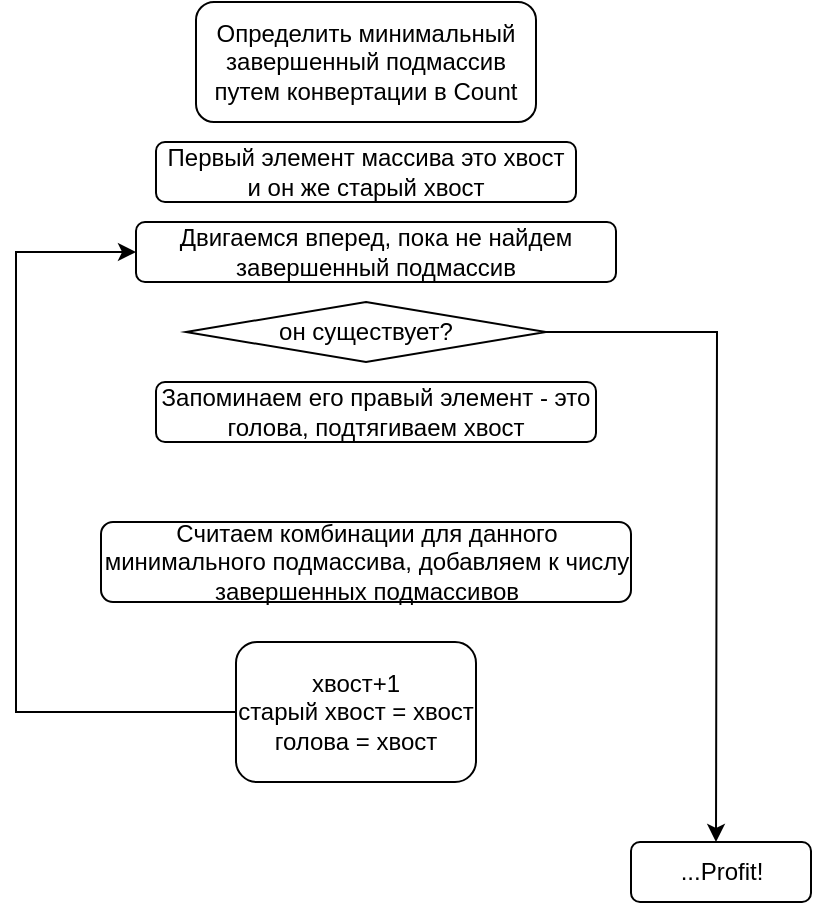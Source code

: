 <mxfile version="26.2.2">
  <diagram id="C5RBs43oDa-KdzZeNtuy" name="Page-1">
    <mxGraphModel dx="1092" dy="788" grid="1" gridSize="10" guides="1" tooltips="1" connect="1" arrows="1" fold="1" page="1" pageScale="1" pageWidth="827" pageHeight="1169" math="0" shadow="0">
      <root>
        <mxCell id="WIyWlLk6GJQsqaUBKTNV-0" />
        <mxCell id="WIyWlLk6GJQsqaUBKTNV-1" parent="WIyWlLk6GJQsqaUBKTNV-0" />
        <mxCell id="i0vNKJ6JLzarwmzzL_m7-1" value="Определить минимальный завершенный подмассив путем конвертации в Count" style="rounded=1;whiteSpace=wrap;html=1;" vertex="1" parent="WIyWlLk6GJQsqaUBKTNV-1">
          <mxGeometry x="300" y="20" width="170" height="60" as="geometry" />
        </mxCell>
        <mxCell id="i0vNKJ6JLzarwmzzL_m7-2" value="Запоминаем его правый элемент - это голова, подтягиваем хвост" style="rounded=1;whiteSpace=wrap;html=1;" vertex="1" parent="WIyWlLk6GJQsqaUBKTNV-1">
          <mxGeometry x="280" y="210" width="220" height="30" as="geometry" />
        </mxCell>
        <mxCell id="i0vNKJ6JLzarwmzzL_m7-7" value="Первый элемент массива это хвост и он же старый хвост" style="rounded=1;whiteSpace=wrap;html=1;" vertex="1" parent="WIyWlLk6GJQsqaUBKTNV-1">
          <mxGeometry x="280" y="90" width="210" height="30" as="geometry" />
        </mxCell>
        <mxCell id="i0vNKJ6JLzarwmzzL_m7-8" value="&lt;span style=&quot;color: rgb(0, 0, 0); font-family: Helvetica; font-size: 12px; font-style: normal; font-variant-ligatures: normal; font-variant-caps: normal; font-weight: 400; letter-spacing: normal; orphans: 2; text-align: center; text-indent: 0px; text-transform: none; widows: 2; word-spacing: 0px; -webkit-text-stroke-width: 0px; white-space: normal; text-decoration-thickness: initial; text-decoration-style: initial; text-decoration-color: initial; float: none; display: inline !important;&quot;&gt;Двигаемся вперед, пока не найдем завершенный подмассив&lt;/span&gt;" style="rounded=1;whiteSpace=wrap;html=1;" vertex="1" parent="WIyWlLk6GJQsqaUBKTNV-1">
          <mxGeometry x="270" y="130" width="240" height="30" as="geometry" />
        </mxCell>
        <mxCell id="i0vNKJ6JLzarwmzzL_m7-21" style="edgeStyle=orthogonalEdgeStyle;rounded=0;orthogonalLoop=1;jettySize=auto;html=1;" edge="1" parent="WIyWlLk6GJQsqaUBKTNV-1" source="i0vNKJ6JLzarwmzzL_m7-9">
          <mxGeometry relative="1" as="geometry">
            <mxPoint x="560" y="440" as="targetPoint" />
          </mxGeometry>
        </mxCell>
        <mxCell id="i0vNKJ6JLzarwmzzL_m7-9" value="он существует?" style="rhombus;whiteSpace=wrap;html=1;" vertex="1" parent="WIyWlLk6GJQsqaUBKTNV-1">
          <mxGeometry x="295" y="170" width="180" height="30" as="geometry" />
        </mxCell>
        <mxCell id="i0vNKJ6JLzarwmzzL_m7-12" value="Считаем комбинации для данного минимального подмассива&lt;span style=&quot;background-color: transparent; color: light-dark(rgb(0, 0, 0), rgb(255, 255, 255));&quot;&gt;, добавляем к числу завершенных подмассивов&lt;/span&gt;" style="rounded=1;whiteSpace=wrap;html=1;" vertex="1" parent="WIyWlLk6GJQsqaUBKTNV-1">
          <mxGeometry x="252.5" y="280" width="265" height="40" as="geometry" />
        </mxCell>
        <mxCell id="i0vNKJ6JLzarwmzzL_m7-19" style="edgeStyle=orthogonalEdgeStyle;rounded=0;orthogonalLoop=1;jettySize=auto;html=1;entryX=0;entryY=0.5;entryDx=0;entryDy=0;" edge="1" parent="WIyWlLk6GJQsqaUBKTNV-1" source="i0vNKJ6JLzarwmzzL_m7-13" target="i0vNKJ6JLzarwmzzL_m7-8">
          <mxGeometry relative="1" as="geometry">
            <Array as="points">
              <mxPoint x="210" y="375" />
              <mxPoint x="210" y="145" />
            </Array>
          </mxGeometry>
        </mxCell>
        <mxCell id="i0vNKJ6JLzarwmzzL_m7-13" value="хвост+1&lt;div&gt;старый хвост = хвост&lt;/div&gt;&lt;div&gt;&lt;div&gt;голова = хвост&lt;/div&gt;&lt;/div&gt;" style="rounded=1;whiteSpace=wrap;html=1;" vertex="1" parent="WIyWlLk6GJQsqaUBKTNV-1">
          <mxGeometry x="320" y="340" width="120" height="70" as="geometry" />
        </mxCell>
        <mxCell id="i0vNKJ6JLzarwmzzL_m7-22" value="...Profit!" style="rounded=1;whiteSpace=wrap;html=1;" vertex="1" parent="WIyWlLk6GJQsqaUBKTNV-1">
          <mxGeometry x="517.5" y="440" width="90" height="30" as="geometry" />
        </mxCell>
      </root>
    </mxGraphModel>
  </diagram>
</mxfile>
